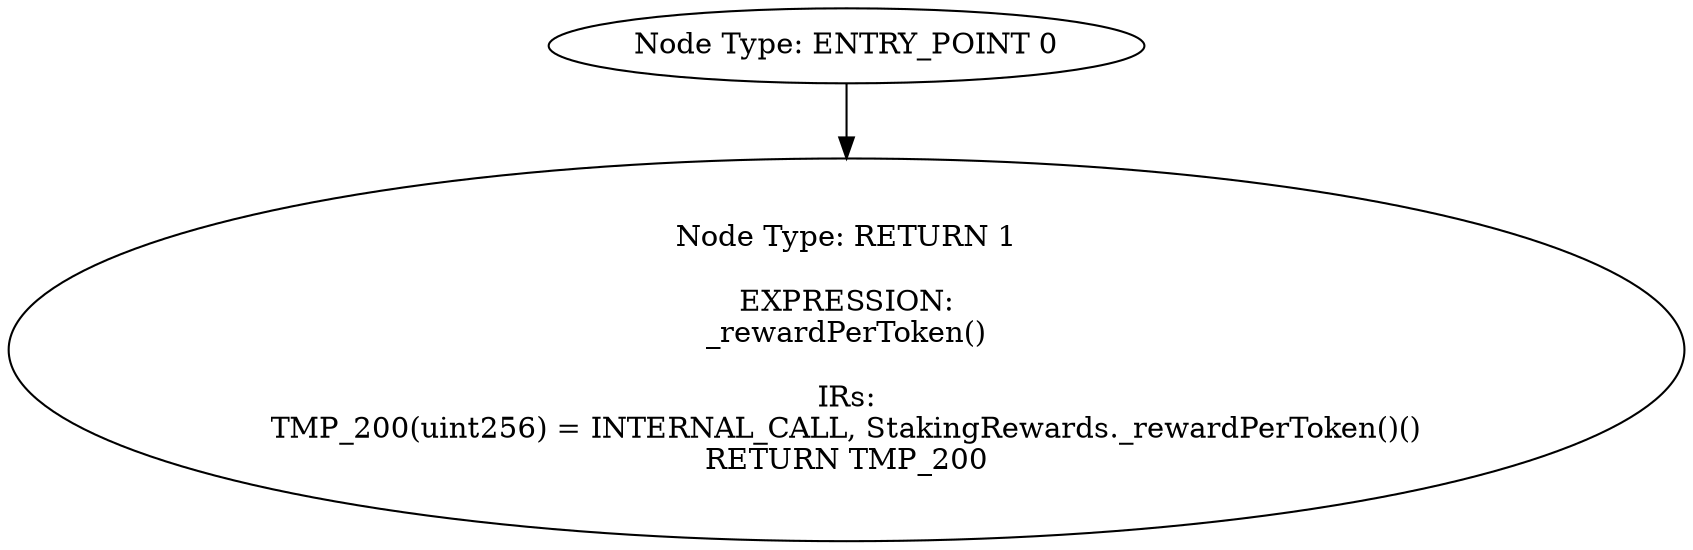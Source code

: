 digraph{
0[label="Node Type: ENTRY_POINT 0
"];
0->1;
1[label="Node Type: RETURN 1

EXPRESSION:
_rewardPerToken()

IRs:
TMP_200(uint256) = INTERNAL_CALL, StakingRewards._rewardPerToken()()
RETURN TMP_200"];
}
